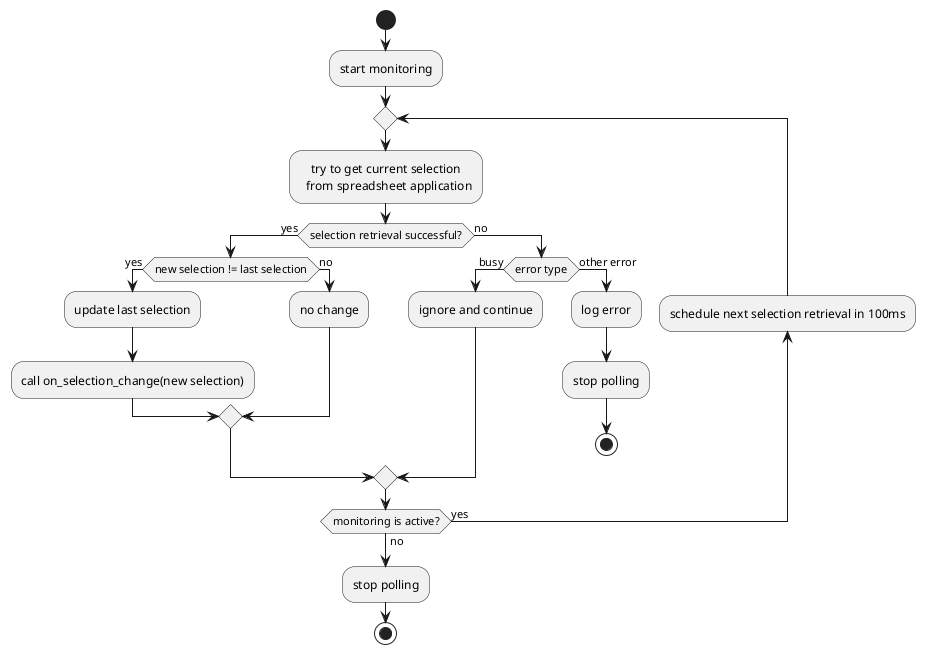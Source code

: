 @startuml
skinparam defaultTextAlignment center

start
:start monitoring;

repeat
:try to get current selection
  from spreadsheet application;

  if (selection retrieval successful?) then (yes)
    if (new selection != last selection) then (yes)
      :update last selection;
      :call on_selection_change(new selection);
    else (no)
      :no change;
    endif
  else (no)
    if (error type) then (busy)
      :ignore and continue;
    else (other error)
      :log error;
      :stop polling;
      stop
    endif
  endif

    backward :schedule next selection retrieval in 100ms;
repeat while (monitoring is active?) is (yes) not (no)

:stop polling;
stop
@enduml